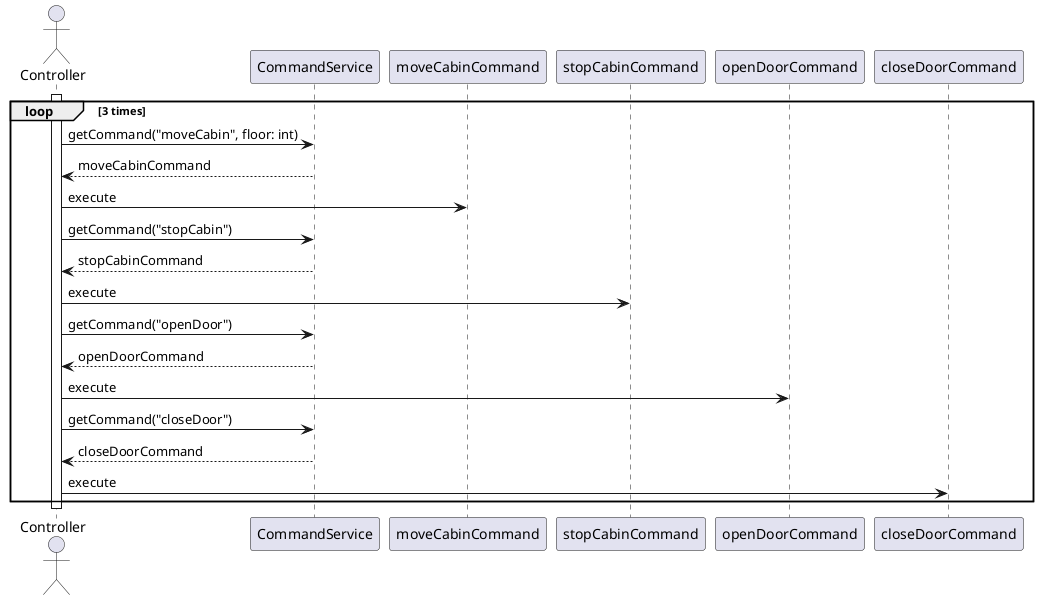 @startuml

actor Controller

activate Controller
loop 3 times
Controller -> CommandService: getCommand("moveCabin", floor: int)
Controller <-- CommandService: moveCabinCommand
Controller -> moveCabinCommand: execute
Controller -> CommandService: getCommand("stopCabin")
Controller <-- CommandService: stopCabinCommand
Controller -> stopCabinCommand: execute
Controller -> CommandService: getCommand("openDoor")
Controller <-- CommandService: openDoorCommand
Controller -> openDoorCommand: execute
Controller -> CommandService: getCommand("closeDoor")
Controller <-- CommandService: closeDoorCommand
Controller -> closeDoorCommand: execute
end
deactivate Controller

@enduml
